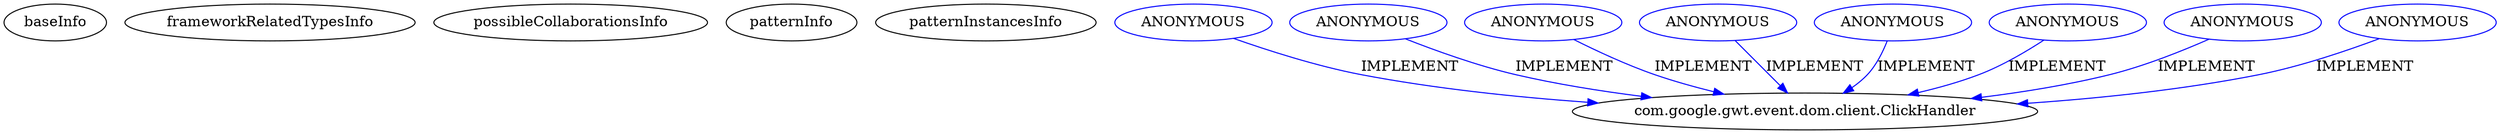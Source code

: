digraph {
baseInfo[graphId=30,category="pattern",isAnonymous=false,possibleRelation=false]
frameworkRelatedTypesInfo[]
possibleCollaborationsInfo[]
patternInfo[frequency=3.0,patternRootClient=null]
patternInstancesInfo[0="lauflabs-gwt-garmin-api~/lauflabs-gwt-garmin-api/gwt-garmin-api-master/gwt-garmin-showcase/src/main/java/com/garmin/gwt/communicator/testing/client/Showcase.java~Showcase~3605",1="akjava-GWT-Hangouts~/akjava-GWT-Hangouts/GWT-Hangouts-master/apps/easyoverlay/src/com/akjava/gwt/hangout/easyoverlay/client/EasyOverlay.java~EasyOverlay~492",2="luxferrari-AlgebrApp~/luxferrari-AlgebrApp/AlgebrApp-master/AlgebrApp/src/org/luxferrari/algebrapp/client/AlgebrApp.java~AlgebrApp~3667"]
71[label="com.google.gwt.event.dom.client.ClickHandler",vertexType="FRAMEWORK_INTERFACE_TYPE",isFrameworkType=false]
86[label="ANONYMOUS",vertexType="REFERENCE_ANONYMOUS_DECLARATION",isFrameworkType=false,color=blue]
507[label="ANONYMOUS",vertexType="REFERENCE_ANONYMOUS_DECLARATION",isFrameworkType=false,color=blue]
344[label="ANONYMOUS",vertexType="REFERENCE_ANONYMOUS_DECLARATION",isFrameworkType=false,color=blue]
393[label="ANONYMOUS",vertexType="REFERENCE_ANONYMOUS_DECLARATION",isFrameworkType=false,color=blue]
473[label="ANONYMOUS",vertexType="REFERENCE_ANONYMOUS_DECLARATION",isFrameworkType=false,color=blue]
419[label="ANONYMOUS",vertexType="REFERENCE_ANONYMOUS_DECLARATION",isFrameworkType=false,color=blue]
177[label="ANONYMOUS",vertexType="REFERENCE_ANONYMOUS_DECLARATION",isFrameworkType=false,color=blue]
70[label="ANONYMOUS",vertexType="REFERENCE_ANONYMOUS_DECLARATION",isFrameworkType=false,color=blue]
419->71[label="IMPLEMENT",color=blue]
393->71[label="IMPLEMENT",color=blue]
344->71[label="IMPLEMENT",color=blue]
507->71[label="IMPLEMENT",color=blue]
473->71[label="IMPLEMENT",color=blue]
177->71[label="IMPLEMENT",color=blue]
70->71[label="IMPLEMENT",color=blue]
86->71[label="IMPLEMENT",color=blue]
}
